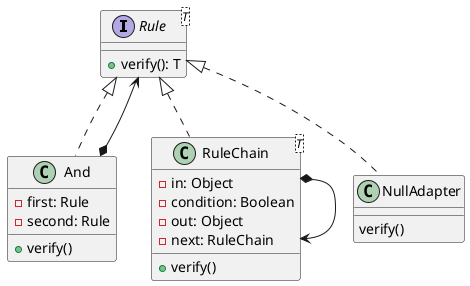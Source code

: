 @startuml
'https://plantuml.com/class-diagram

interface Rule<T> {
    + verify(): T
}

class And implements Rule {
    - first: Rule
    - second: Rule
    + verify()
}

' value.takeIf(condition)
class RuleChain<T> implements Rule {
    - in: Object
    - condition: Boolean
    - out: Object
    - next: RuleChain
    + verify()
}

' false if not null
class NullAdapter implements Rule {
    verify()
}

And *--> Rule
RuleChain *--> RuleChain


@enduml